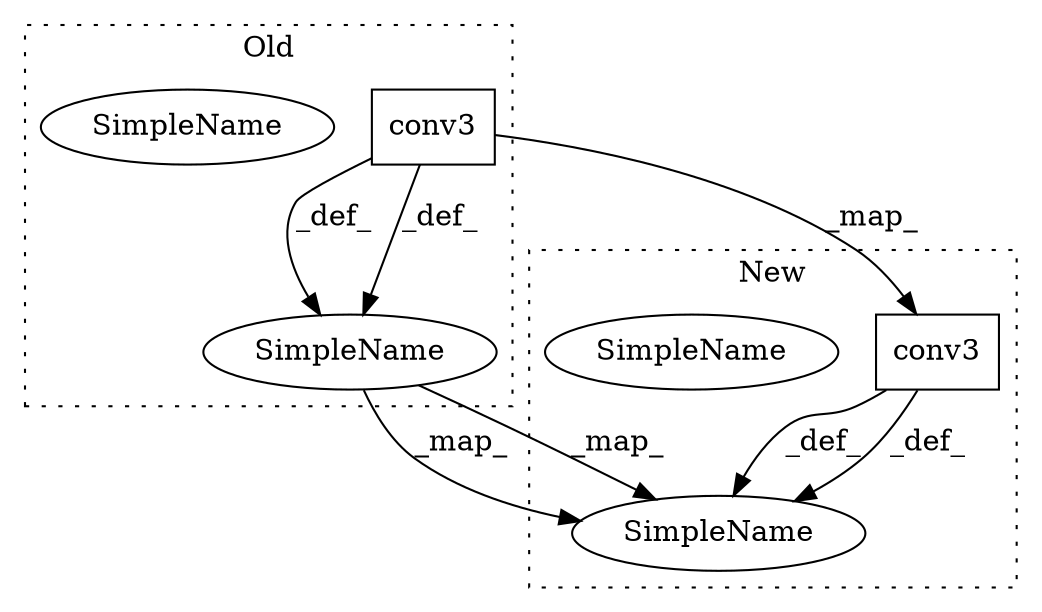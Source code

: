 digraph G {
subgraph cluster0 {
1 [label="conv3" a="32" s="1011,1018" l="6,1" shape="box"];
3 [label="SimpleName" a="42" s="1343" l="1" shape="ellipse"];
6 [label="SimpleName" a="42" s="1343" l="1" shape="ellipse"];
label = "Old";
style="dotted";
}
subgraph cluster1 {
2 [label="conv3" a="32" s="1020,1027" l="6,1" shape="box"];
4 [label="SimpleName" a="42" s="1068" l="1" shape="ellipse"];
5 [label="SimpleName" a="42" s="1068" l="1" shape="ellipse"];
label = "New";
style="dotted";
}
1 -> 6 [label="_def_"];
1 -> 2 [label="_map_"];
1 -> 6 [label="_def_"];
2 -> 5 [label="_def_"];
2 -> 5 [label="_def_"];
6 -> 5 [label="_map_"];
6 -> 5 [label="_map_"];
}
